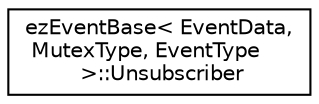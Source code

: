 digraph "Graphical Class Hierarchy"
{
 // LATEX_PDF_SIZE
  edge [fontname="Helvetica",fontsize="10",labelfontname="Helvetica",labelfontsize="10"];
  node [fontname="Helvetica",fontsize="10",shape=record];
  rankdir="LR";
  Node0 [label="ezEventBase\< EventData,\l MutexType, EventType\l \>::Unsubscriber",height=0.2,width=0.4,color="black", fillcolor="white", style="filled",URL="$df/d77/classez_event_base_1_1_unsubscriber.htm",tooltip="An object that can be passed to ezEvent::AddEventHandler to store the subscription information and au..."];
}

